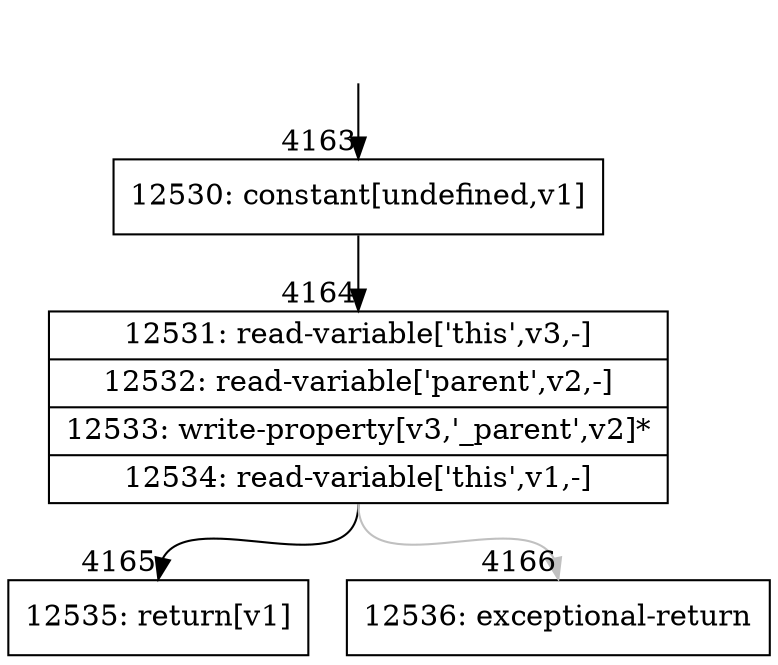 digraph {
rankdir="TD"
BB_entry292[shape=none,label=""];
BB_entry292 -> BB4163 [tailport=s, headport=n, headlabel="    4163"]
BB4163 [shape=record label="{12530: constant[undefined,v1]}" ] 
BB4163 -> BB4164 [tailport=s, headport=n, headlabel="      4164"]
BB4164 [shape=record label="{12531: read-variable['this',v3,-]|12532: read-variable['parent',v2,-]|12533: write-property[v3,'_parent',v2]*|12534: read-variable['this',v1,-]}" ] 
BB4164 -> BB4165 [tailport=s, headport=n, headlabel="      4165"]
BB4164 -> BB4166 [tailport=s, headport=n, color=gray, headlabel="      4166"]
BB4165 [shape=record label="{12535: return[v1]}" ] 
BB4166 [shape=record label="{12536: exceptional-return}" ] 
//#$~ 5591
}
